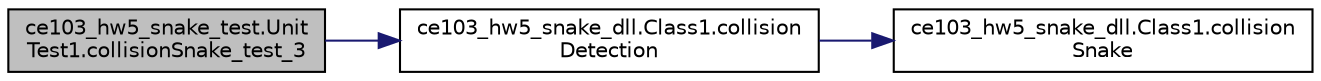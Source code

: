 digraph "ce103_hw5_snake_test.UnitTest1.collisionSnake_test_3"
{
 // INTERACTIVE_SVG=YES
 // LATEX_PDF_SIZE
  edge [fontname="Helvetica",fontsize="10",labelfontname="Helvetica",labelfontsize="10"];
  node [fontname="Helvetica",fontsize="10",shape=record];
  rankdir="LR";
  Node1 [label="ce103_hw5_snake_test.Unit\lTest1.collisionSnake_test_3",height=0.2,width=0.4,color="black", fillcolor="grey75", style="filled", fontcolor="black",tooltip=" "];
  Node1 -> Node2 [color="midnightblue",fontsize="10",style="solid"];
  Node2 [label="ce103_hw5_snake_dll.Class1.collision\lDetection",height=0.2,width=0.4,color="black", fillcolor="white", style="filled",URL="$d2/dee/a00049.html#a2d3bc264f8103c1883ade4393a159725",tooltip=" "];
  Node2 -> Node3 [color="midnightblue",fontsize="10",style="solid"];
  Node3 [label="ce103_hw5_snake_dll.Class1.collision\lSnake",height=0.2,width=0.4,color="black", fillcolor="white", style="filled",URL="$d2/dee/a00049.html#a38f4ba5cf7dab19d81e0d9a78e1fd7f8",tooltip=" "];
}
